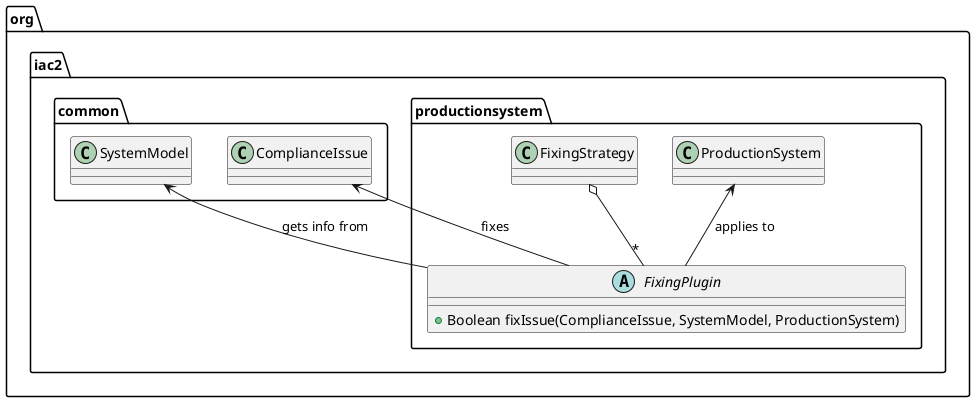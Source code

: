 @startuml
'https://plantuml.com/class-diagram

package org.iac2.productionsystem {
    abstract class FixingPlugin {
    + Boolean fixIssue(ComplianceIssue, SystemModel, ProductionSystem)
    }
    class ProductionSystem
    class FixingStrategy
}

package org.iac2.common {
    class SystemModel
    class ComplianceIssue
}


ComplianceIssue <-- FixingPlugin : fixes
SystemModel <-- FixingPlugin : gets info from
ProductionSystem <-- FixingPlugin : applies to
FixingStrategy o-- "*" FixingPlugin


@enduml